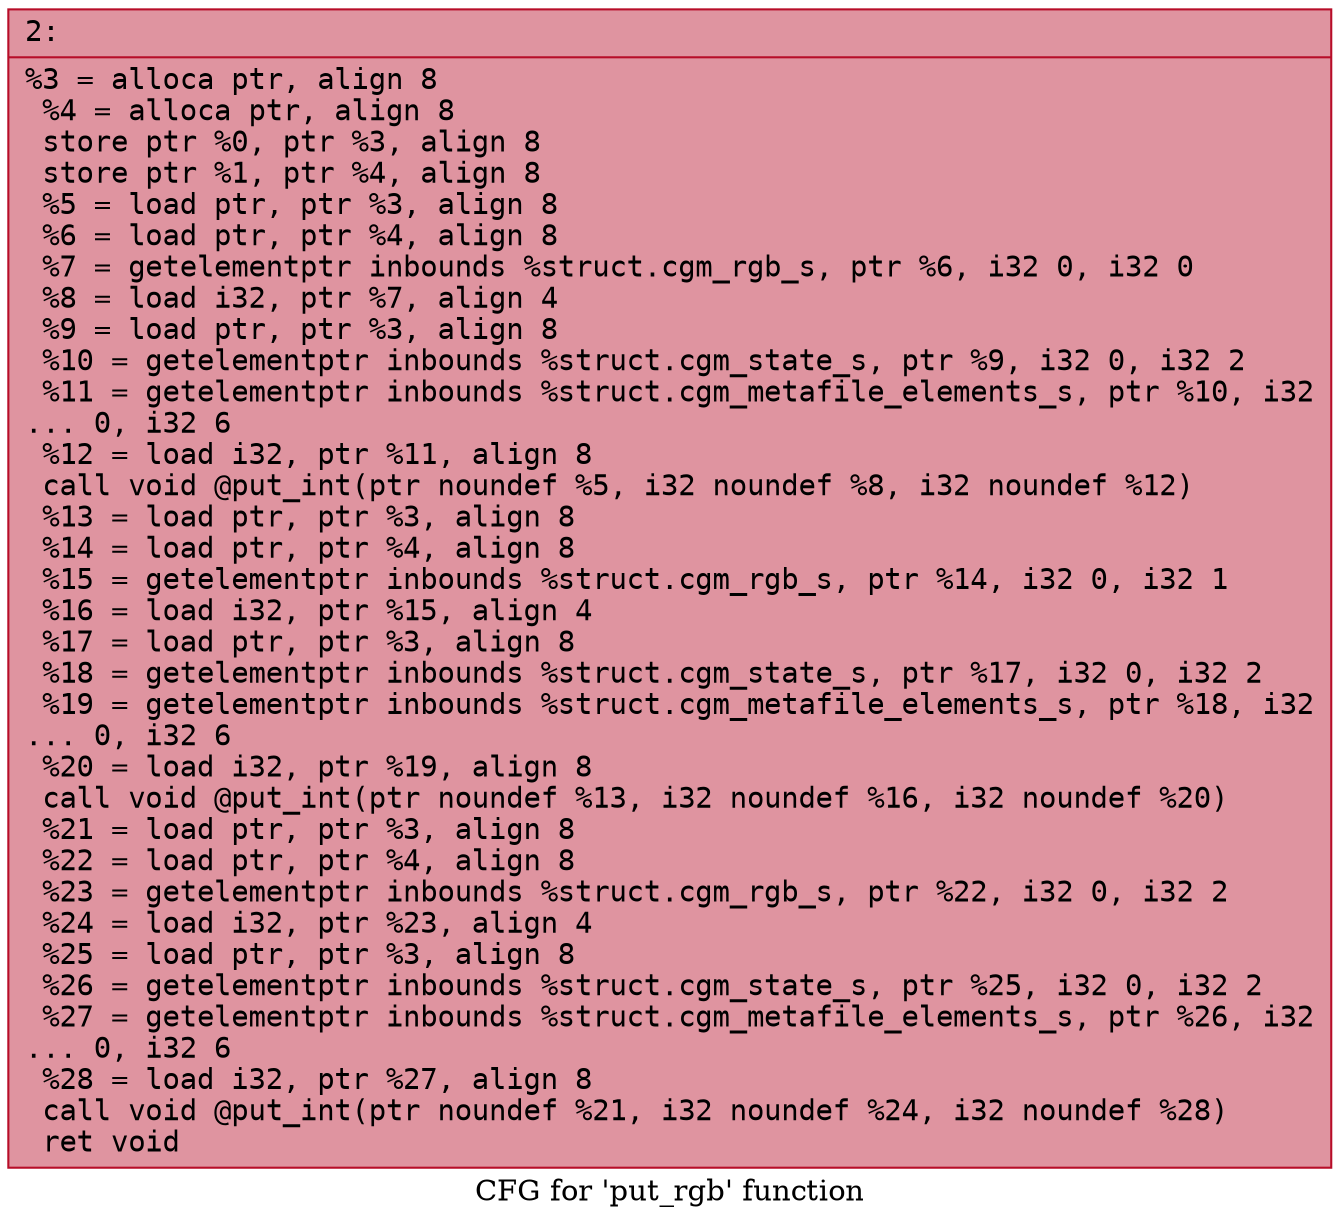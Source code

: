digraph "CFG for 'put_rgb' function" {
	label="CFG for 'put_rgb' function";

	Node0x6000024c72f0 [shape=record,color="#b70d28ff", style=filled, fillcolor="#b70d2870" fontname="Courier",label="{2:\l|  %3 = alloca ptr, align 8\l  %4 = alloca ptr, align 8\l  store ptr %0, ptr %3, align 8\l  store ptr %1, ptr %4, align 8\l  %5 = load ptr, ptr %3, align 8\l  %6 = load ptr, ptr %4, align 8\l  %7 = getelementptr inbounds %struct.cgm_rgb_s, ptr %6, i32 0, i32 0\l  %8 = load i32, ptr %7, align 4\l  %9 = load ptr, ptr %3, align 8\l  %10 = getelementptr inbounds %struct.cgm_state_s, ptr %9, i32 0, i32 2\l  %11 = getelementptr inbounds %struct.cgm_metafile_elements_s, ptr %10, i32\l... 0, i32 6\l  %12 = load i32, ptr %11, align 8\l  call void @put_int(ptr noundef %5, i32 noundef %8, i32 noundef %12)\l  %13 = load ptr, ptr %3, align 8\l  %14 = load ptr, ptr %4, align 8\l  %15 = getelementptr inbounds %struct.cgm_rgb_s, ptr %14, i32 0, i32 1\l  %16 = load i32, ptr %15, align 4\l  %17 = load ptr, ptr %3, align 8\l  %18 = getelementptr inbounds %struct.cgm_state_s, ptr %17, i32 0, i32 2\l  %19 = getelementptr inbounds %struct.cgm_metafile_elements_s, ptr %18, i32\l... 0, i32 6\l  %20 = load i32, ptr %19, align 8\l  call void @put_int(ptr noundef %13, i32 noundef %16, i32 noundef %20)\l  %21 = load ptr, ptr %3, align 8\l  %22 = load ptr, ptr %4, align 8\l  %23 = getelementptr inbounds %struct.cgm_rgb_s, ptr %22, i32 0, i32 2\l  %24 = load i32, ptr %23, align 4\l  %25 = load ptr, ptr %3, align 8\l  %26 = getelementptr inbounds %struct.cgm_state_s, ptr %25, i32 0, i32 2\l  %27 = getelementptr inbounds %struct.cgm_metafile_elements_s, ptr %26, i32\l... 0, i32 6\l  %28 = load i32, ptr %27, align 8\l  call void @put_int(ptr noundef %21, i32 noundef %24, i32 noundef %28)\l  ret void\l}"];
}
